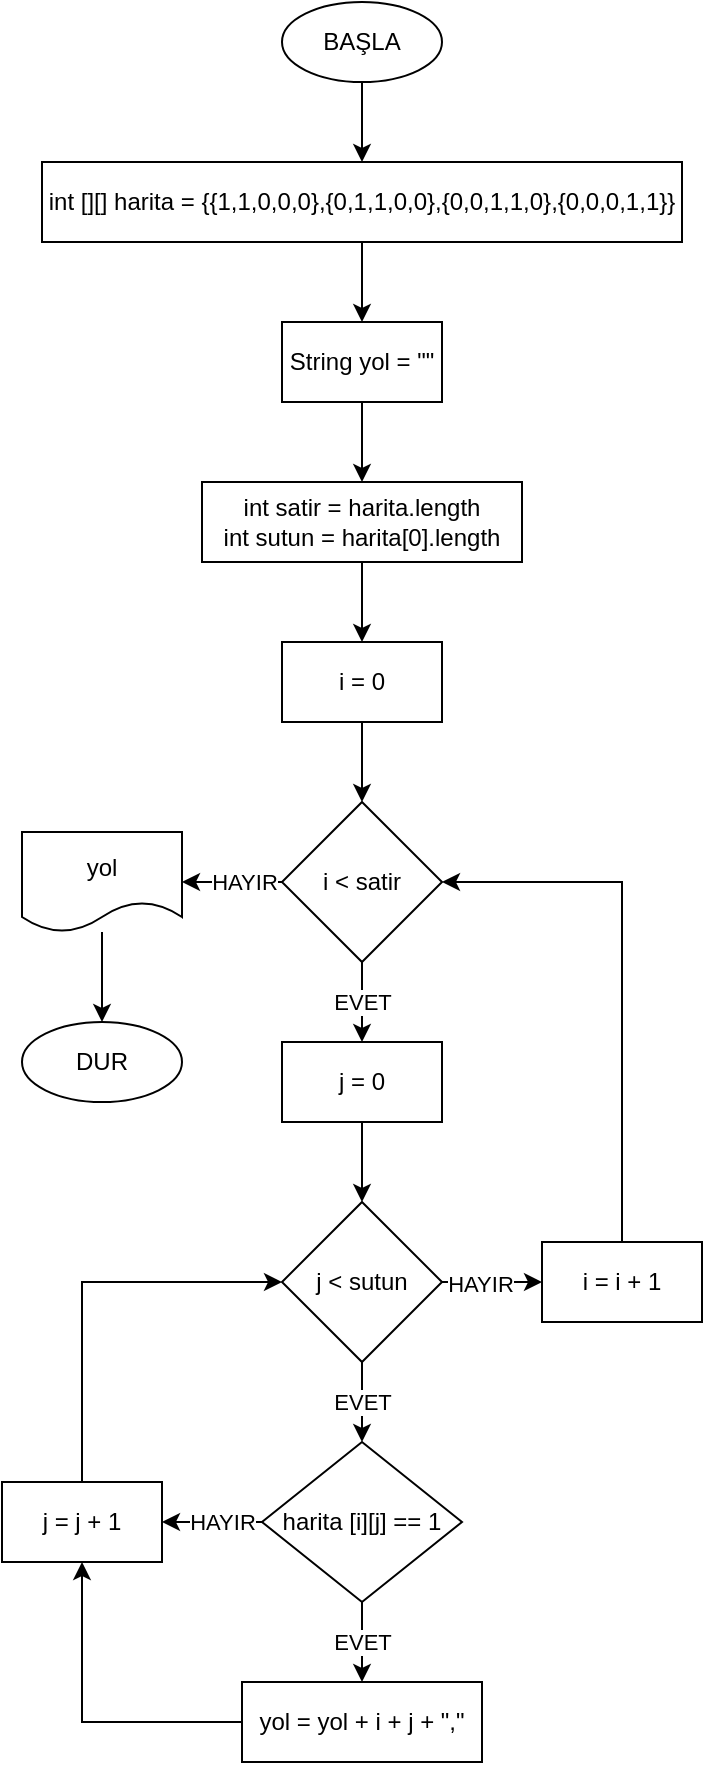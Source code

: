 <mxfile version="16.2.1" type="device"><diagram id="QY2LRtj7_LJYjjO0qzGO" name="Sayfa -1"><mxGraphModel dx="789" dy="479" grid="1" gridSize="10" guides="1" tooltips="1" connect="1" arrows="1" fold="1" page="1" pageScale="1" pageWidth="827" pageHeight="1169" math="0" shadow="0"><root><mxCell id="0"/><mxCell id="1" parent="0"/><mxCell id="fqx73OPotePGgGaLHLlq-3" value="" style="edgeStyle=orthogonalEdgeStyle;rounded=0;orthogonalLoop=1;jettySize=auto;html=1;" edge="1" parent="1" source="fqx73OPotePGgGaLHLlq-1" target="fqx73OPotePGgGaLHLlq-2"><mxGeometry relative="1" as="geometry"/></mxCell><mxCell id="fqx73OPotePGgGaLHLlq-1" value="BAŞLA" style="ellipse;whiteSpace=wrap;html=1;" vertex="1" parent="1"><mxGeometry x="360" y="240" width="80" height="40" as="geometry"/></mxCell><mxCell id="fqx73OPotePGgGaLHLlq-5" value="" style="edgeStyle=orthogonalEdgeStyle;rounded=0;orthogonalLoop=1;jettySize=auto;html=1;" edge="1" parent="1" source="fqx73OPotePGgGaLHLlq-2" target="fqx73OPotePGgGaLHLlq-4"><mxGeometry relative="1" as="geometry"/></mxCell><mxCell id="fqx73OPotePGgGaLHLlq-2" value="int [][] harita = {{1,1,0,0,0},{0,1,1,0,0},{0,0,1,1,0},{0,0,0,1,1}}" style="whiteSpace=wrap;html=1;" vertex="1" parent="1"><mxGeometry x="240" y="320" width="320" height="40" as="geometry"/></mxCell><mxCell id="fqx73OPotePGgGaLHLlq-7" value="" style="edgeStyle=orthogonalEdgeStyle;rounded=0;orthogonalLoop=1;jettySize=auto;html=1;" edge="1" parent="1" source="fqx73OPotePGgGaLHLlq-4" target="fqx73OPotePGgGaLHLlq-6"><mxGeometry relative="1" as="geometry"/></mxCell><mxCell id="fqx73OPotePGgGaLHLlq-4" value="String yol = &quot;&quot;" style="whiteSpace=wrap;html=1;" vertex="1" parent="1"><mxGeometry x="360" y="400" width="80" height="40" as="geometry"/></mxCell><mxCell id="fqx73OPotePGgGaLHLlq-9" value="" style="edgeStyle=orthogonalEdgeStyle;rounded=0;orthogonalLoop=1;jettySize=auto;html=1;" edge="1" parent="1" source="fqx73OPotePGgGaLHLlq-6" target="fqx73OPotePGgGaLHLlq-8"><mxGeometry relative="1" as="geometry"/></mxCell><mxCell id="fqx73OPotePGgGaLHLlq-6" value="int satir = harita.length&lt;br&gt;        int sutun = harita[0].length" style="whiteSpace=wrap;html=1;" vertex="1" parent="1"><mxGeometry x="320" y="480" width="160" height="40" as="geometry"/></mxCell><mxCell id="fqx73OPotePGgGaLHLlq-11" value="" style="edgeStyle=orthogonalEdgeStyle;rounded=0;orthogonalLoop=1;jettySize=auto;html=1;" edge="1" parent="1" source="fqx73OPotePGgGaLHLlq-8" target="fqx73OPotePGgGaLHLlq-10"><mxGeometry relative="1" as="geometry"/></mxCell><mxCell id="fqx73OPotePGgGaLHLlq-8" value="i = 0" style="whiteSpace=wrap;html=1;" vertex="1" parent="1"><mxGeometry x="360" y="560" width="80" height="40" as="geometry"/></mxCell><mxCell id="fqx73OPotePGgGaLHLlq-13" value="EVET" style="edgeStyle=orthogonalEdgeStyle;rounded=0;orthogonalLoop=1;jettySize=auto;html=1;" edge="1" parent="1" source="fqx73OPotePGgGaLHLlq-10" target="fqx73OPotePGgGaLHLlq-12"><mxGeometry relative="1" as="geometry"/></mxCell><mxCell id="fqx73OPotePGgGaLHLlq-25" value="" style="edgeStyle=orthogonalEdgeStyle;rounded=0;orthogonalLoop=1;jettySize=auto;html=1;" edge="1" parent="1" source="fqx73OPotePGgGaLHLlq-10" target="fqx73OPotePGgGaLHLlq-24"><mxGeometry relative="1" as="geometry"/></mxCell><mxCell id="fqx73OPotePGgGaLHLlq-28" value="HAYIR" style="edgeLabel;html=1;align=center;verticalAlign=middle;resizable=0;points=[];" vertex="1" connectable="0" parent="fqx73OPotePGgGaLHLlq-25"><mxGeometry x="-0.81" y="-1" relative="1" as="geometry"><mxPoint x="-15" y="1" as="offset"/></mxGeometry></mxCell><mxCell id="fqx73OPotePGgGaLHLlq-10" value="i &amp;lt; satir" style="rhombus;whiteSpace=wrap;html=1;" vertex="1" parent="1"><mxGeometry x="360" y="640" width="80" height="80" as="geometry"/></mxCell><mxCell id="fqx73OPotePGgGaLHLlq-15" value="" style="edgeStyle=orthogonalEdgeStyle;rounded=0;orthogonalLoop=1;jettySize=auto;html=1;" edge="1" parent="1" source="fqx73OPotePGgGaLHLlq-12" target="fqx73OPotePGgGaLHLlq-14"><mxGeometry relative="1" as="geometry"/></mxCell><mxCell id="fqx73OPotePGgGaLHLlq-12" value="j = 0" style="whiteSpace=wrap;html=1;" vertex="1" parent="1"><mxGeometry x="360" y="760" width="80" height="40" as="geometry"/></mxCell><mxCell id="fqx73OPotePGgGaLHLlq-17" value="" style="edgeStyle=orthogonalEdgeStyle;rounded=0;orthogonalLoop=1;jettySize=auto;html=1;" edge="1" parent="1" source="fqx73OPotePGgGaLHLlq-14" target="fqx73OPotePGgGaLHLlq-16"><mxGeometry relative="1" as="geometry"/></mxCell><mxCell id="fqx73OPotePGgGaLHLlq-29" value="HAYIR" style="edgeLabel;html=1;align=center;verticalAlign=middle;resizable=0;points=[];" vertex="1" connectable="0" parent="fqx73OPotePGgGaLHLlq-17"><mxGeometry x="-0.251" y="-1" relative="1" as="geometry"><mxPoint as="offset"/></mxGeometry></mxCell><mxCell id="fqx73OPotePGgGaLHLlq-19" value="EVET" style="edgeStyle=orthogonalEdgeStyle;rounded=0;orthogonalLoop=1;jettySize=auto;html=1;" edge="1" parent="1" source="fqx73OPotePGgGaLHLlq-14" target="fqx73OPotePGgGaLHLlq-18"><mxGeometry relative="1" as="geometry"/></mxCell><mxCell id="fqx73OPotePGgGaLHLlq-14" value="j &amp;lt; sutun" style="rhombus;whiteSpace=wrap;html=1;" vertex="1" parent="1"><mxGeometry x="360" y="840" width="80" height="80" as="geometry"/></mxCell><mxCell id="fqx73OPotePGgGaLHLlq-33" style="edgeStyle=orthogonalEdgeStyle;rounded=0;orthogonalLoop=1;jettySize=auto;html=1;exitX=0.5;exitY=0;exitDx=0;exitDy=0;entryX=1;entryY=0.5;entryDx=0;entryDy=0;" edge="1" parent="1" source="fqx73OPotePGgGaLHLlq-16" target="fqx73OPotePGgGaLHLlq-10"><mxGeometry relative="1" as="geometry"/></mxCell><mxCell id="fqx73OPotePGgGaLHLlq-16" value="i = i + 1" style="whiteSpace=wrap;html=1;" vertex="1" parent="1"><mxGeometry x="490" y="860" width="80" height="40" as="geometry"/></mxCell><mxCell id="fqx73OPotePGgGaLHLlq-21" value="" style="edgeStyle=orthogonalEdgeStyle;rounded=0;orthogonalLoop=1;jettySize=auto;html=1;" edge="1" parent="1" source="fqx73OPotePGgGaLHLlq-18" target="fqx73OPotePGgGaLHLlq-20"><mxGeometry relative="1" as="geometry"/></mxCell><mxCell id="fqx73OPotePGgGaLHLlq-30" value="EVET" style="edgeLabel;html=1;align=center;verticalAlign=middle;resizable=0;points=[];" vertex="1" connectable="0" parent="fqx73OPotePGgGaLHLlq-21"><mxGeometry x="-0.808" y="1" relative="1" as="geometry"><mxPoint x="-1" y="16" as="offset"/></mxGeometry></mxCell><mxCell id="fqx73OPotePGgGaLHLlq-23" value="HAYIR" style="edgeStyle=orthogonalEdgeStyle;rounded=0;orthogonalLoop=1;jettySize=auto;html=1;" edge="1" parent="1" source="fqx73OPotePGgGaLHLlq-18" target="fqx73OPotePGgGaLHLlq-22"><mxGeometry x="-0.2" relative="1" as="geometry"><mxPoint as="offset"/></mxGeometry></mxCell><mxCell id="fqx73OPotePGgGaLHLlq-18" value="harita [i][j] == 1" style="rhombus;whiteSpace=wrap;html=1;" vertex="1" parent="1"><mxGeometry x="350" y="960" width="100" height="80" as="geometry"/></mxCell><mxCell id="fqx73OPotePGgGaLHLlq-31" style="edgeStyle=orthogonalEdgeStyle;rounded=0;orthogonalLoop=1;jettySize=auto;html=1;exitX=0;exitY=0.5;exitDx=0;exitDy=0;entryX=0.5;entryY=1;entryDx=0;entryDy=0;" edge="1" parent="1" source="fqx73OPotePGgGaLHLlq-20" target="fqx73OPotePGgGaLHLlq-22"><mxGeometry relative="1" as="geometry"/></mxCell><mxCell id="fqx73OPotePGgGaLHLlq-20" value="yol = yol + i + j + &quot;,&quot;" style="whiteSpace=wrap;html=1;" vertex="1" parent="1"><mxGeometry x="340" y="1080" width="120" height="40" as="geometry"/></mxCell><mxCell id="fqx73OPotePGgGaLHLlq-32" style="edgeStyle=orthogonalEdgeStyle;rounded=0;orthogonalLoop=1;jettySize=auto;html=1;exitX=0.5;exitY=0;exitDx=0;exitDy=0;entryX=0;entryY=0.5;entryDx=0;entryDy=0;" edge="1" parent="1" source="fqx73OPotePGgGaLHLlq-22" target="fqx73OPotePGgGaLHLlq-14"><mxGeometry relative="1" as="geometry"/></mxCell><mxCell id="fqx73OPotePGgGaLHLlq-22" value="j = j + 1" style="whiteSpace=wrap;html=1;" vertex="1" parent="1"><mxGeometry x="220" y="980" width="80" height="40" as="geometry"/></mxCell><mxCell id="fqx73OPotePGgGaLHLlq-27" value="" style="edgeStyle=orthogonalEdgeStyle;rounded=0;orthogonalLoop=1;jettySize=auto;html=1;" edge="1" parent="1" source="fqx73OPotePGgGaLHLlq-24" target="fqx73OPotePGgGaLHLlq-26"><mxGeometry relative="1" as="geometry"/></mxCell><mxCell id="fqx73OPotePGgGaLHLlq-24" value="yol" style="shape=document;whiteSpace=wrap;html=1;boundedLbl=1;" vertex="1" parent="1"><mxGeometry x="230" y="655" width="80" height="50" as="geometry"/></mxCell><mxCell id="fqx73OPotePGgGaLHLlq-26" value="DUR" style="ellipse;whiteSpace=wrap;html=1;" vertex="1" parent="1"><mxGeometry x="230" y="750" width="80" height="40" as="geometry"/></mxCell></root></mxGraphModel></diagram></mxfile>